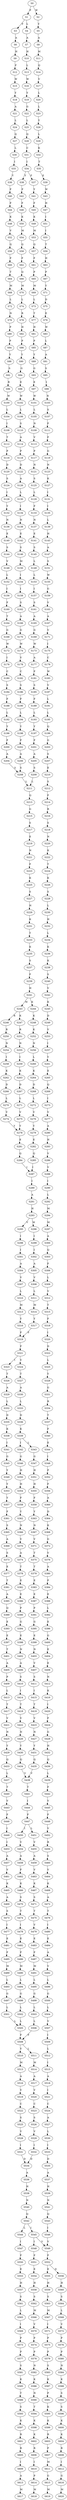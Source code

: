 strict digraph  {
	S0 -> S1 [ label = P ];
	S0 -> S2 [ label = W ];
	S1 -> S3 [ label = F ];
	S1 -> S4 [ label = L ];
	S2 -> S5 [ label = Y ];
	S3 -> S6 [ label = A ];
	S4 -> S7 [ label = A ];
	S5 -> S8 [ label = A ];
	S6 -> S9 [ label = H ];
	S7 -> S10 [ label = H ];
	S8 -> S11 [ label = M ];
	S9 -> S12 [ label = F ];
	S10 -> S13 [ label = L ];
	S11 -> S14 [ label = Q ];
	S12 -> S15 [ label = W ];
	S13 -> S16 [ label = W ];
	S14 -> S17 [ label = V ];
	S15 -> S18 [ label = Y ];
	S16 -> S19 [ label = Y ];
	S17 -> S20 [ label = L ];
	S18 -> S21 [ label = A ];
	S19 -> S22 [ label = G ];
	S20 -> S23 [ label = L ];
	S21 -> S24 [ label = L ];
	S22 -> S25 [ label = L ];
	S23 -> S26 [ label = Y ];
	S24 -> S27 [ label = Q ];
	S25 -> S28 [ label = Q ];
	S26 -> S29 [ label = L ];
	S27 -> S30 [ label = L ];
	S28 -> S31 [ label = C ];
	S29 -> S32 [ label = K ];
	S30 -> S33 [ label = I ];
	S31 -> S34 [ label = I ];
	S32 -> S35 [ label = T ];
	S33 -> S36 [ label = Y ];
	S34 -> S37 [ label = F ];
	S34 -> S38 [ label = Y ];
	S35 -> S39 [ label = E ];
	S36 -> S40 [ label = F ];
	S37 -> S41 [ label = Y ];
	S38 -> S42 [ label = F ];
	S39 -> S43 [ label = W ];
	S40 -> S44 [ label = F ];
	S41 -> S45 [ label = F ];
	S42 -> S46 [ label = F ];
	S43 -> S47 [ label = H ];
	S44 -> S48 [ label = K ];
	S45 -> S49 [ label = K ];
	S46 -> S50 [ label = K ];
	S47 -> S51 [ label = I ];
	S48 -> S52 [ label = V ];
	S49 -> S53 [ label = M ];
	S50 -> S54 [ label = M ];
	S51 -> S55 [ label = I ];
	S52 -> S56 [ label = Q ];
	S53 -> S57 [ label = Q ];
	S54 -> S58 [ label = Q ];
	S55 -> S59 [ label = T ];
	S56 -> S60 [ label = F ];
	S57 -> S61 [ label = F ];
	S58 -> S62 [ label = F ];
	S59 -> S63 [ label = H ];
	S60 -> S64 [ label = T ];
	S61 -> S65 [ label = P ];
	S62 -> S66 [ label = Q ];
	S63 -> S67 [ label = P ];
	S64 -> S68 [ label = M ];
	S65 -> S69 [ label = M ];
	S66 -> S70 [ label = M ];
	S67 -> S71 [ label = Y ];
	S68 -> S72 [ label = L ];
	S69 -> S73 [ label = L ];
	S70 -> S74 [ label = L ];
	S71 -> S75 [ label = D ];
	S72 -> S76 [ label = N ];
	S73 -> S77 [ label = T ];
	S74 -> S78 [ label = R ];
	S75 -> S79 [ label = E ];
	S76 -> S80 [ label = P ];
	S77 -> S81 [ label = H ];
	S78 -> S82 [ label = H ];
	S79 -> S83 [ label = W ];
	S80 -> S84 [ label = P ];
	S81 -> S85 [ label = P ];
	S82 -> S86 [ label = P ];
	S83 -> S87 [ label = L ];
	S84 -> S88 [ label = Y ];
	S85 -> S89 [ label = Y ];
	S86 -> S90 [ label = Y ];
	S87 -> S91 [ label = A ];
	S88 -> S92 [ label = S ];
	S89 -> S93 [ label = G ];
	S90 -> S94 [ label = G ];
	S91 -> S95 [ label = S ];
	S92 -> S96 [ label = R ];
	S93 -> S97 [ label = E ];
	S94 -> S98 [ label = E ];
	S95 -> S99 [ label = I ];
	S96 -> S100 [ label = W ];
	S97 -> S101 [ label = W ];
	S98 -> S102 [ label = W ];
	S99 -> S103 [ label = N ];
	S100 -> S104 [ label = L ];
	S101 -> S105 [ label = L ];
	S102 -> S106 [ label = L ];
	S103 -> S107 [ label = S ];
	S104 -> S108 [ label = I ];
	S105 -> S109 [ label = N ];
	S106 -> S110 [ label = S ];
	S107 -> S111 [ label = F ];
	S108 -> S112 [ label = T ];
	S109 -> S113 [ label = V ];
	S110 -> S114 [ label = A ];
	S111 -> S115 [ label = F ];
	S112 -> S116 [ label = P ];
	S113 -> S117 [ label = P ];
	S114 -> S118 [ label = P ];
	S115 -> S119 [ label = G ];
	S116 -> S120 [ label = D ];
	S117 -> S121 [ label = N ];
	S118 -> S122 [ label = D ];
	S119 -> S123 [ label = N ];
	S120 -> S124 [ label = S ];
	S121 -> S125 [ label = S ];
	S122 -> S126 [ label = A ];
	S123 -> S127 [ label = K ];
	S124 -> S128 [ label = I ];
	S125 -> S129 [ label = L ];
	S126 -> S130 [ label = L ];
	S127 -> S131 [ label = I ];
	S128 -> S132 [ label = Y ];
	S129 -> S133 [ label = F ];
	S130 -> S134 [ label = I ];
	S131 -> S135 [ label = I ];
	S132 -> S136 [ label = N ];
	S133 -> S137 [ label = N ];
	S134 -> S138 [ label = N ];
	S135 -> S139 [ label = L ];
	S136 -> S140 [ label = E ];
	S137 -> S141 [ label = E ];
	S138 -> S142 [ label = E ];
	S139 -> S143 [ label = H ];
	S140 -> S144 [ label = S ];
	S141 -> S145 [ label = S ];
	S142 -> S146 [ label = S ];
	S143 -> S147 [ label = A ];
	S144 -> S148 [ label = V ];
	S145 -> S149 [ label = L ];
	S146 -> S150 [ label = M ];
	S147 -> S151 [ label = S ];
	S148 -> S152 [ label = L ];
	S149 -> S153 [ label = L ];
	S150 -> S154 [ label = I ];
	S151 -> S155 [ label = W ];
	S152 -> S156 [ label = I ];
	S153 -> S157 [ label = I ];
	S154 -> S158 [ label = I ];
	S155 -> S159 [ label = G ];
	S156 -> S160 [ label = F ];
	S157 -> S161 [ label = S ];
	S158 -> S162 [ label = S ];
	S159 -> S163 [ label = V ];
	S160 -> S164 [ label = T ];
	S161 -> S165 [ label = A ];
	S162 -> S166 [ label = A ];
	S163 -> S167 [ label = A ];
	S164 -> S168 [ label = G ];
	S165 -> S169 [ label = G ];
	S166 -> S170 [ label = G ];
	S167 -> S171 [ label = V ];
	S168 -> S172 [ label = W ];
	S169 -> S173 [ label = W ];
	S170 -> S174 [ label = W ];
	S171 -> S175 [ label = I ];
	S172 -> S176 [ label = I ];
	S173 -> S177 [ label = A ];
	S174 -> S178 [ label = V ];
	S175 -> S179 [ label = C ];
	S176 -> S180 [ label = C ];
	S177 -> S181 [ label = F ];
	S178 -> S182 [ label = C ];
	S179 -> S183 [ label = W ];
	S180 -> S184 [ label = S ];
	S181 -> S185 [ label = S ];
	S182 -> S186 [ label = S ];
	S183 -> S187 [ label = V ];
	S184 -> S188 [ label = F ];
	S185 -> S189 [ label = F ];
	S186 -> S190 [ label = F ];
	S187 -> S191 [ label = L ];
	S188 -> S192 [ label = L ];
	S189 -> S193 [ label = L ];
	S190 -> S194 [ label = L ];
	S191 -> S195 [ label = L ];
	S192 -> S196 [ label = Y ];
	S193 -> S197 [ label = Y ];
	S194 -> S198 [ label = Y ];
	S195 -> S199 [ label = Q ];
	S196 -> S200 [ label = F ];
	S197 -> S201 [ label = F ];
	S198 -> S202 [ label = F ];
	S199 -> S203 [ label = G ];
	S200 -> S204 [ label = A ];
	S201 -> S205 [ label = A ];
	S202 -> S206 [ label = A ];
	S203 -> S207 [ label = S ];
	S204 -> S208 [ label = S ];
	S205 -> S209 [ label = S ];
	S206 -> S208 [ label = S ];
	S207 -> S210 [ label = E ];
	S208 -> S211 [ label = L ];
	S209 -> S211 [ label = L ];
	S210 -> S212 [ label = S ];
	S211 -> S213 [ label = Q ];
	S212 -> S214 [ label = F ];
	S213 -> S215 [ label = G ];
	S214 -> S216 [ label = R ];
	S215 -> S217 [ label = S ];
	S216 -> S218 [ label = S ];
	S217 -> S219 [ label = E ];
	S218 -> S220 [ label = N ];
	S219 -> S221 [ label = N ];
	S220 -> S222 [ label = K ];
	S221 -> S223 [ label = F ];
	S222 -> S224 [ label = T ];
	S223 -> S225 [ label = K ];
	S224 -> S226 [ label = K ];
	S225 -> S227 [ label = S ];
	S226 -> S228 [ label = S ];
	S227 -> S229 [ label = H ];
	S228 -> S230 [ label = L ];
	S229 -> S231 [ label = K ];
	S230 -> S232 [ label = H ];
	S231 -> S233 [ label = T ];
	S232 -> S234 [ label = L ];
	S233 -> S235 [ label = K ];
	S234 -> S236 [ label = K ];
	S235 -> S237 [ label = S ];
	S236 -> S238 [ label = K ];
	S237 -> S239 [ label = F ];
	S238 -> S240 [ label = S ];
	S239 -> S241 [ label = H ];
	S240 -> S242 [ label = V ];
	S241 -> S243 [ label = M ];
	S241 -> S244 [ label = K ];
	S242 -> S245 [ label = K ];
	S243 -> S246 [ label = R ];
	S243 -> S247 [ label = K ];
	S244 -> S248 [ label = K ];
	S245 -> S249 [ label = D ];
	S246 -> S250 [ label = R ];
	S247 -> S251 [ label = R ];
	S248 -> S252 [ label = K ];
	S249 -> S253 [ label = V ];
	S250 -> S254 [ label = N ];
	S251 -> S255 [ label = N ];
	S252 -> S256 [ label = N ];
	S253 -> S257 [ label = I ];
	S254 -> S258 [ label = I ];
	S255 -> S259 [ label = I ];
	S256 -> S260 [ label = L ];
	S257 -> S261 [ label = Y ];
	S258 -> S262 [ label = K ];
	S259 -> S263 [ label = K ];
	S260 -> S264 [ label = K ];
	S261 -> S265 [ label = E ];
	S262 -> S266 [ label = D ];
	S263 -> S267 [ label = D ];
	S264 -> S268 [ label = D ];
	S265 -> S269 [ label = Q ];
	S266 -> S270 [ label = L ];
	S267 -> S271 [ label = L ];
	S268 -> S272 [ label = L ];
	S269 -> S273 [ label = I ];
	S270 -> S274 [ label = V ];
	S271 -> S275 [ label = V ];
	S272 -> S276 [ label = V ];
	S273 -> S277 [ label = V ];
	S274 -> S278 [ label = Y ];
	S275 -> S278 [ label = Y ];
	S276 -> S279 [ label = Y ];
	S277 -> S280 [ label = A ];
	S278 -> S281 [ label = E ];
	S279 -> S282 [ label = E ];
	S280 -> S283 [ label = H ];
	S281 -> S284 [ label = Q ];
	S282 -> S285 [ label = Q ];
	S283 -> S286 [ label = V ];
	S284 -> S287 [ label = I ];
	S285 -> S287 [ label = I ];
	S286 -> S288 [ label = V ];
	S287 -> S289 [ label = I ];
	S288 -> S290 [ label = I ];
	S289 -> S291 [ label = A ];
	S290 -> S292 [ label = L ];
	S291 -> S293 [ label = H ];
	S292 -> S294 [ label = M ];
	S293 -> S295 [ label = V ];
	S293 -> S296 [ label = M ];
	S294 -> S297 [ label = M ];
	S295 -> S298 [ label = I ];
	S296 -> S299 [ label = I ];
	S297 -> S300 [ label = A ];
	S298 -> S301 [ label = I ];
	S299 -> S302 [ label = I ];
	S300 -> S303 [ label = Q ];
	S301 -> S304 [ label = A ];
	S302 -> S305 [ label = A ];
	S303 -> S306 [ label = F ];
	S304 -> S307 [ label = V ];
	S305 -> S308 [ label = V ];
	S306 -> S309 [ label = L ];
	S307 -> S310 [ label = L ];
	S308 -> S311 [ label = L ];
	S309 -> S312 [ label = V ];
	S310 -> S313 [ label = M ];
	S311 -> S314 [ label = M ];
	S312 -> S315 [ label = T ];
	S313 -> S316 [ label = Y ];
	S314 -> S317 [ label = Y ];
	S315 -> S318 [ label = F ];
	S316 -> S319 [ label = F ];
	S317 -> S319 [ label = F ];
	S318 -> S320 [ label = I ];
	S319 -> S321 [ label = F ];
	S320 -> S322 [ label = D ];
	S321 -> S323 [ label = I ];
	S321 -> S324 [ label = V ];
	S322 -> S325 [ label = L ];
	S323 -> S326 [ label = T ];
	S324 -> S327 [ label = T ];
	S325 -> S328 [ label = Y ];
	S326 -> S329 [ label = A ];
	S327 -> S330 [ label = A ];
	S328 -> S331 [ label = G ];
	S329 -> S332 [ label = L ];
	S330 -> S333 [ label = L ];
	S331 -> S334 [ label = R ];
	S332 -> S335 [ label = D ];
	S333 -> S336 [ label = D ];
	S334 -> S337 [ label = T ];
	S335 -> S338 [ label = K ];
	S336 -> S339 [ label = K ];
	S337 -> S340 [ label = F ];
	S338 -> S341 [ label = I ];
	S339 -> S342 [ label = I ];
	S339 -> S343 [ label = L ];
	S340 -> S344 [ label = E ];
	S341 -> S345 [ label = G ];
	S342 -> S346 [ label = G ];
	S343 -> S347 [ label = G ];
	S344 -> S348 [ label = I ];
	S345 -> S349 [ label = Y ];
	S346 -> S350 [ label = H ];
	S347 -> S351 [ label = H ];
	S348 -> S352 [ label = P ];
	S349 -> S353 [ label = Y ];
	S350 -> S354 [ label = H ];
	S351 -> S355 [ label = H ];
	S352 -> S356 [ label = F ];
	S353 -> S357 [ label = Y ];
	S354 -> S358 [ label = F ];
	S355 -> S359 [ label = F ];
	S356 -> S360 [ label = A ];
	S357 -> S361 [ label = F ];
	S358 -> S362 [ label = Y ];
	S359 -> S363 [ label = Y ];
	S360 -> S364 [ label = D ];
	S361 -> S365 [ label = S ];
	S362 -> S366 [ label = N ];
	S363 -> S367 [ label = N ];
	S364 -> S368 [ label = K ];
	S365 -> S369 [ label = A ];
	S366 -> S370 [ label = V ];
	S367 -> S371 [ label = V ];
	S368 -> S372 [ label = G ];
	S369 -> S373 [ label = S ];
	S370 -> S374 [ label = A ];
	S371 -> S375 [ label = T ];
	S372 -> S376 [ label = V ];
	S373 -> S377 [ label = E ];
	S374 -> S378 [ label = T ];
	S375 -> S379 [ label = T ];
	S376 -> S380 [ label = A ];
	S377 -> S381 [ label = T ];
	S378 -> S382 [ label = E ];
	S379 -> S383 [ label = E ];
	S380 -> S384 [ label = P ];
	S381 -> S385 [ label = A ];
	S382 -> S386 [ label = E ];
	S383 -> S387 [ label = E ];
	S384 -> S388 [ label = E ];
	S385 -> S389 [ label = Q ];
	S386 -> S390 [ label = P ];
	S387 -> S391 [ label = P ];
	S388 -> S392 [ label = L ];
	S389 -> S393 [ label = E ];
	S390 -> S394 [ label = G ];
	S391 -> S395 [ label = G ];
	S392 -> S396 [ label = E ];
	S393 -> S397 [ label = E ];
	S394 -> S398 [ label = E ];
	S395 -> S399 [ label = E ];
	S396 -> S400 [ label = G ];
	S397 -> S401 [ label = T ];
	S398 -> S402 [ label = N ];
	S399 -> S403 [ label = N ];
	S400 -> S404 [ label = E ];
	S401 -> S405 [ label = A ];
	S402 -> S406 [ label = A ];
	S403 -> S407 [ label = V ];
	S404 -> S408 [ label = E ];
	S405 -> S409 [ label = P ];
	S406 -> S410 [ label = S ];
	S407 -> S411 [ label = S ];
	S408 -> S412 [ label = N ];
	S409 -> S413 [ label = L ];
	S410 -> S414 [ label = I ];
	S411 -> S415 [ label = I ];
	S412 -> S416 [ label = K ];
	S413 -> S417 [ label = T ];
	S414 -> S418 [ label = T ];
	S415 -> S419 [ label = T ];
	S416 -> S420 [ label = I ];
	S417 -> S421 [ label = V ];
	S418 -> S422 [ label = V ];
	S419 -> S423 [ label = V ];
	S420 -> S424 [ label = F ];
	S421 -> S425 [ label = N ];
	S422 -> S426 [ label = N ];
	S423 -> S427 [ label = N ];
	S424 -> S428 [ label = G ];
	S425 -> S429 [ label = Y ];
	S426 -> S430 [ label = Y ];
	S427 -> S431 [ label = Y ];
	S428 -> S432 [ label = H ];
	S429 -> S433 [ label = Q ];
	S430 -> S434 [ label = Q ];
	S431 -> S435 [ label = Q ];
	S432 -> S436 [ label = Q ];
	S433 -> S437 [ label = L ];
	S434 -> S438 [ label = V ];
	S435 -> S438 [ label = V ];
	S436 -> S439 [ label = L ];
	S437 -> S440 [ label = T ];
	S438 -> S441 [ label = T ];
	S439 -> S442 [ label = F ];
	S440 -> S443 [ label = V ];
	S441 -> S444 [ label = I ];
	S442 -> S445 [ label = V ];
	S443 -> S446 [ label = F ];
	S444 -> S447 [ label = F ];
	S445 -> S448 [ label = F ];
	S446 -> S449 [ label = I ];
	S447 -> S450 [ label = I ];
	S447 -> S451 [ label = L ];
	S448 -> S452 [ label = V ];
	S449 -> S453 [ label = I ];
	S450 -> S454 [ label = V ];
	S451 -> S455 [ label = V ];
	S452 -> S456 [ label = R ];
	S453 -> S457 [ label = A ];
	S454 -> S458 [ label = A ];
	S455 -> S459 [ label = A ];
	S456 -> S460 [ label = S ];
	S457 -> S461 [ label = V ];
	S458 -> S462 [ label = F ];
	S459 -> S463 [ label = V ];
	S460 -> S464 [ label = V ];
	S461 -> S465 [ label = K ];
	S462 -> S466 [ label = K ];
	S463 -> S467 [ label = K ];
	S464 -> S468 [ label = K ];
	S465 -> S469 [ label = A ];
	S466 -> S470 [ label = S ];
	S467 -> S471 [ label = S ];
	S468 -> S472 [ label = A ];
	S469 -> S473 [ label = S ];
	S470 -> S474 [ label = T ];
	S471 -> S475 [ label = T ];
	S472 -> S476 [ label = T ];
	S473 -> S477 [ label = I ];
	S474 -> S478 [ label = I ];
	S475 -> S479 [ label = V ];
	S476 -> S480 [ label = I ];
	S477 -> S481 [ label = E ];
	S478 -> S482 [ label = E ];
	S479 -> S483 [ label = E ];
	S480 -> S484 [ label = E ];
	S481 -> S485 [ label = F ];
	S482 -> S486 [ label = F ];
	S483 -> S487 [ label = F ];
	S484 -> S488 [ label = A ];
	S485 -> S489 [ label = M ];
	S486 -> S490 [ label = M ];
	S487 -> S491 [ label = M ];
	S488 -> S492 [ label = V ];
	S489 -> S493 [ label = L ];
	S490 -> S494 [ label = L ];
	S491 -> S495 [ label = L ];
	S492 -> S496 [ label = L ];
	S493 -> S497 [ label = G ];
	S494 -> S498 [ label = G ];
	S495 -> S499 [ label = G ];
	S496 -> S500 [ label = G ];
	S497 -> S501 [ label = L ];
	S498 -> S502 [ label = L ];
	S499 -> S503 [ label = L ];
	S500 -> S504 [ label = L ];
	S501 -> S505 [ label = L ];
	S502 -> S505 [ label = L ];
	S503 -> S506 [ label = L ];
	S504 -> S507 [ label = V ];
	S505 -> S508 [ label = F ];
	S506 -> S508 [ label = F ];
	S507 -> S509 [ label = I ];
	S508 -> S510 [ label = V ];
	S508 -> S511 [ label = L ];
	S509 -> S512 [ label = L ];
	S510 -> S513 [ label = M ];
	S511 -> S514 [ label = M ];
	S512 -> S515 [ label = I ];
	S513 -> S516 [ label = A ];
	S514 -> S517 [ label = A ];
	S515 -> S518 [ label = A ];
	S516 -> S519 [ label = V ];
	S517 -> S520 [ label = V ];
	S518 -> S521 [ label = I ];
	S519 -> S522 [ label = C ];
	S520 -> S523 [ label = C ];
	S521 -> S524 [ label = C ];
	S522 -> S525 [ label = S ];
	S523 -> S526 [ label = S ];
	S524 -> S527 [ label = A ];
	S525 -> S528 [ label = V ];
	S526 -> S529 [ label = V ];
	S527 -> S530 [ label = L ];
	S528 -> S531 [ label = I ];
	S529 -> S532 [ label = I ];
	S530 -> S533 [ label = I ];
	S531 -> S534 [ label = D ];
	S532 -> S534 [ label = D ];
	S533 -> S535 [ label = D ];
	S534 -> S536 [ label = A ];
	S535 -> S537 [ label = A ];
	S536 -> S538 [ label = H ];
	S537 -> S539 [ label = H ];
	S538 -> S540 [ label = N ];
	S539 -> S541 [ label = N ];
	S540 -> S542 [ label = Q ];
	S541 -> S543 [ label = Q ];
	S542 -> S544 [ label = L ];
	S542 -> S545 [ label = I ];
	S543 -> S546 [ label = I ];
	S544 -> S547 [ label = I ];
	S545 -> S548 [ label = I ];
	S545 -> S549 [ label = V ];
	S546 -> S549 [ label = V ];
	S547 -> S550 [ label = F ];
	S548 -> S551 [ label = F ];
	S549 -> S552 [ label = F ];
	S550 -> S553 [ label = E ];
	S551 -> S554 [ label = E ];
	S552 -> S555 [ label = E ];
	S552 -> S556 [ label = D ];
	S553 -> S557 [ label = H ];
	S554 -> S558 [ label = H ];
	S555 -> S559 [ label = H ];
	S556 -> S560 [ label = H ];
	S557 -> S561 [ label = S ];
	S558 -> S562 [ label = S ];
	S559 -> S563 [ label = S ];
	S560 -> S564 [ label = S ];
	S561 -> S565 [ label = L ];
	S562 -> S566 [ label = M ];
	S563 -> S567 [ label = M ];
	S564 -> S568 [ label = L ];
	S565 -> S569 [ label = I ];
	S566 -> S570 [ label = V ];
	S567 -> S571 [ label = I ];
	S568 -> S572 [ label = V ];
	S569 -> S573 [ label = P ];
	S570 -> S574 [ label = P ];
	S571 -> S575 [ label = P ];
	S572 -> S576 [ label = P ];
	S573 -> S577 [ label = P ];
	S574 -> S578 [ label = P ];
	S575 -> S579 [ label = P ];
	S576 -> S580 [ label = P ];
	S577 -> S581 [ label = S ];
	S578 -> S582 [ label = N ];
	S579 -> S583 [ label = S ];
	S580 -> S584 [ label = N ];
	S581 -> S585 [ label = K ];
	S582 -> S586 [ label = K ];
	S583 -> S587 [ label = K ];
	S584 -> S588 [ label = K ];
	S585 -> S589 [ label = T ];
	S586 -> S590 [ label = N ];
	S587 -> S591 [ label = P ];
	S588 -> S592 [ label = S ];
	S589 -> S593 [ label = S ];
	S590 -> S594 [ label = T ];
	S591 -> S595 [ label = K ];
	S592 -> S596 [ label = S ];
	S593 -> S597 [ label = K ];
	S594 -> S598 [ label = K ];
	S595 -> S599 [ label = K ];
	S596 -> S600 [ label = K ];
	S597 -> S601 [ label = R ];
	S598 -> S602 [ label = K ];
	S599 -> S603 [ label = R ];
	S600 -> S604 [ label = K ];
	S601 -> S605 [ label = R ];
	S602 -> S606 [ label = R ];
	S603 -> S607 [ label = P ];
	S604 -> S608 [ label = R ];
	S605 -> S609 [ label = I ];
	S606 -> S610 [ label = I ];
	S607 -> S611 [ label = M ];
	S608 -> S612 [ label = I ];
	S609 -> S613 [ label = A ];
	S610 -> S614 [ label = P ];
	S611 -> S615 [ label = G ];
	S612 -> S616 [ label = G ];
	S613 -> S617 [ label = M ];
	S614 -> S618 [ label = M ];
	S615 -> S619 [ label = M ];
	S616 -> S620 [ label = M ];
}

